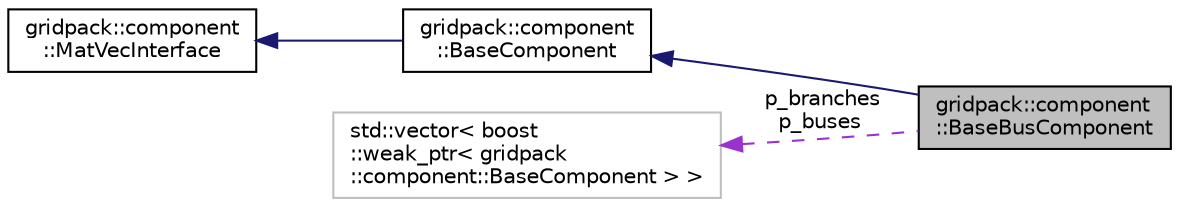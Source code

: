 digraph "gridpack::component::BaseBusComponent"
{
  edge [fontname="Helvetica",fontsize="10",labelfontname="Helvetica",labelfontsize="10"];
  node [fontname="Helvetica",fontsize="10",shape=record];
  rankdir="LR";
  Node1 [label="gridpack::component\l::BaseBusComponent",height=0.2,width=0.4,color="black", fillcolor="grey75", style="filled" fontcolor="black"];
  Node2 -> Node1 [dir="back",color="midnightblue",fontsize="10",style="solid",fontname="Helvetica"];
  Node2 [label="gridpack::component\l::BaseComponent",height=0.2,width=0.4,color="black", fillcolor="white", style="filled",URL="$classgridpack_1_1component_1_1_base_component.html"];
  Node3 -> Node2 [dir="back",color="midnightblue",fontsize="10",style="solid",fontname="Helvetica"];
  Node3 [label="gridpack::component\l::MatVecInterface",height=0.2,width=0.4,color="black", fillcolor="white", style="filled",URL="$classgridpack_1_1component_1_1_mat_vec_interface.html"];
  Node4 -> Node1 [dir="back",color="darkorchid3",fontsize="10",style="dashed",label=" p_branches\np_buses" ,fontname="Helvetica"];
  Node4 [label="std::vector\< boost\l::weak_ptr\< gridpack\l::component::BaseComponent \> \>",height=0.2,width=0.4,color="grey75", fillcolor="white", style="filled"];
}
